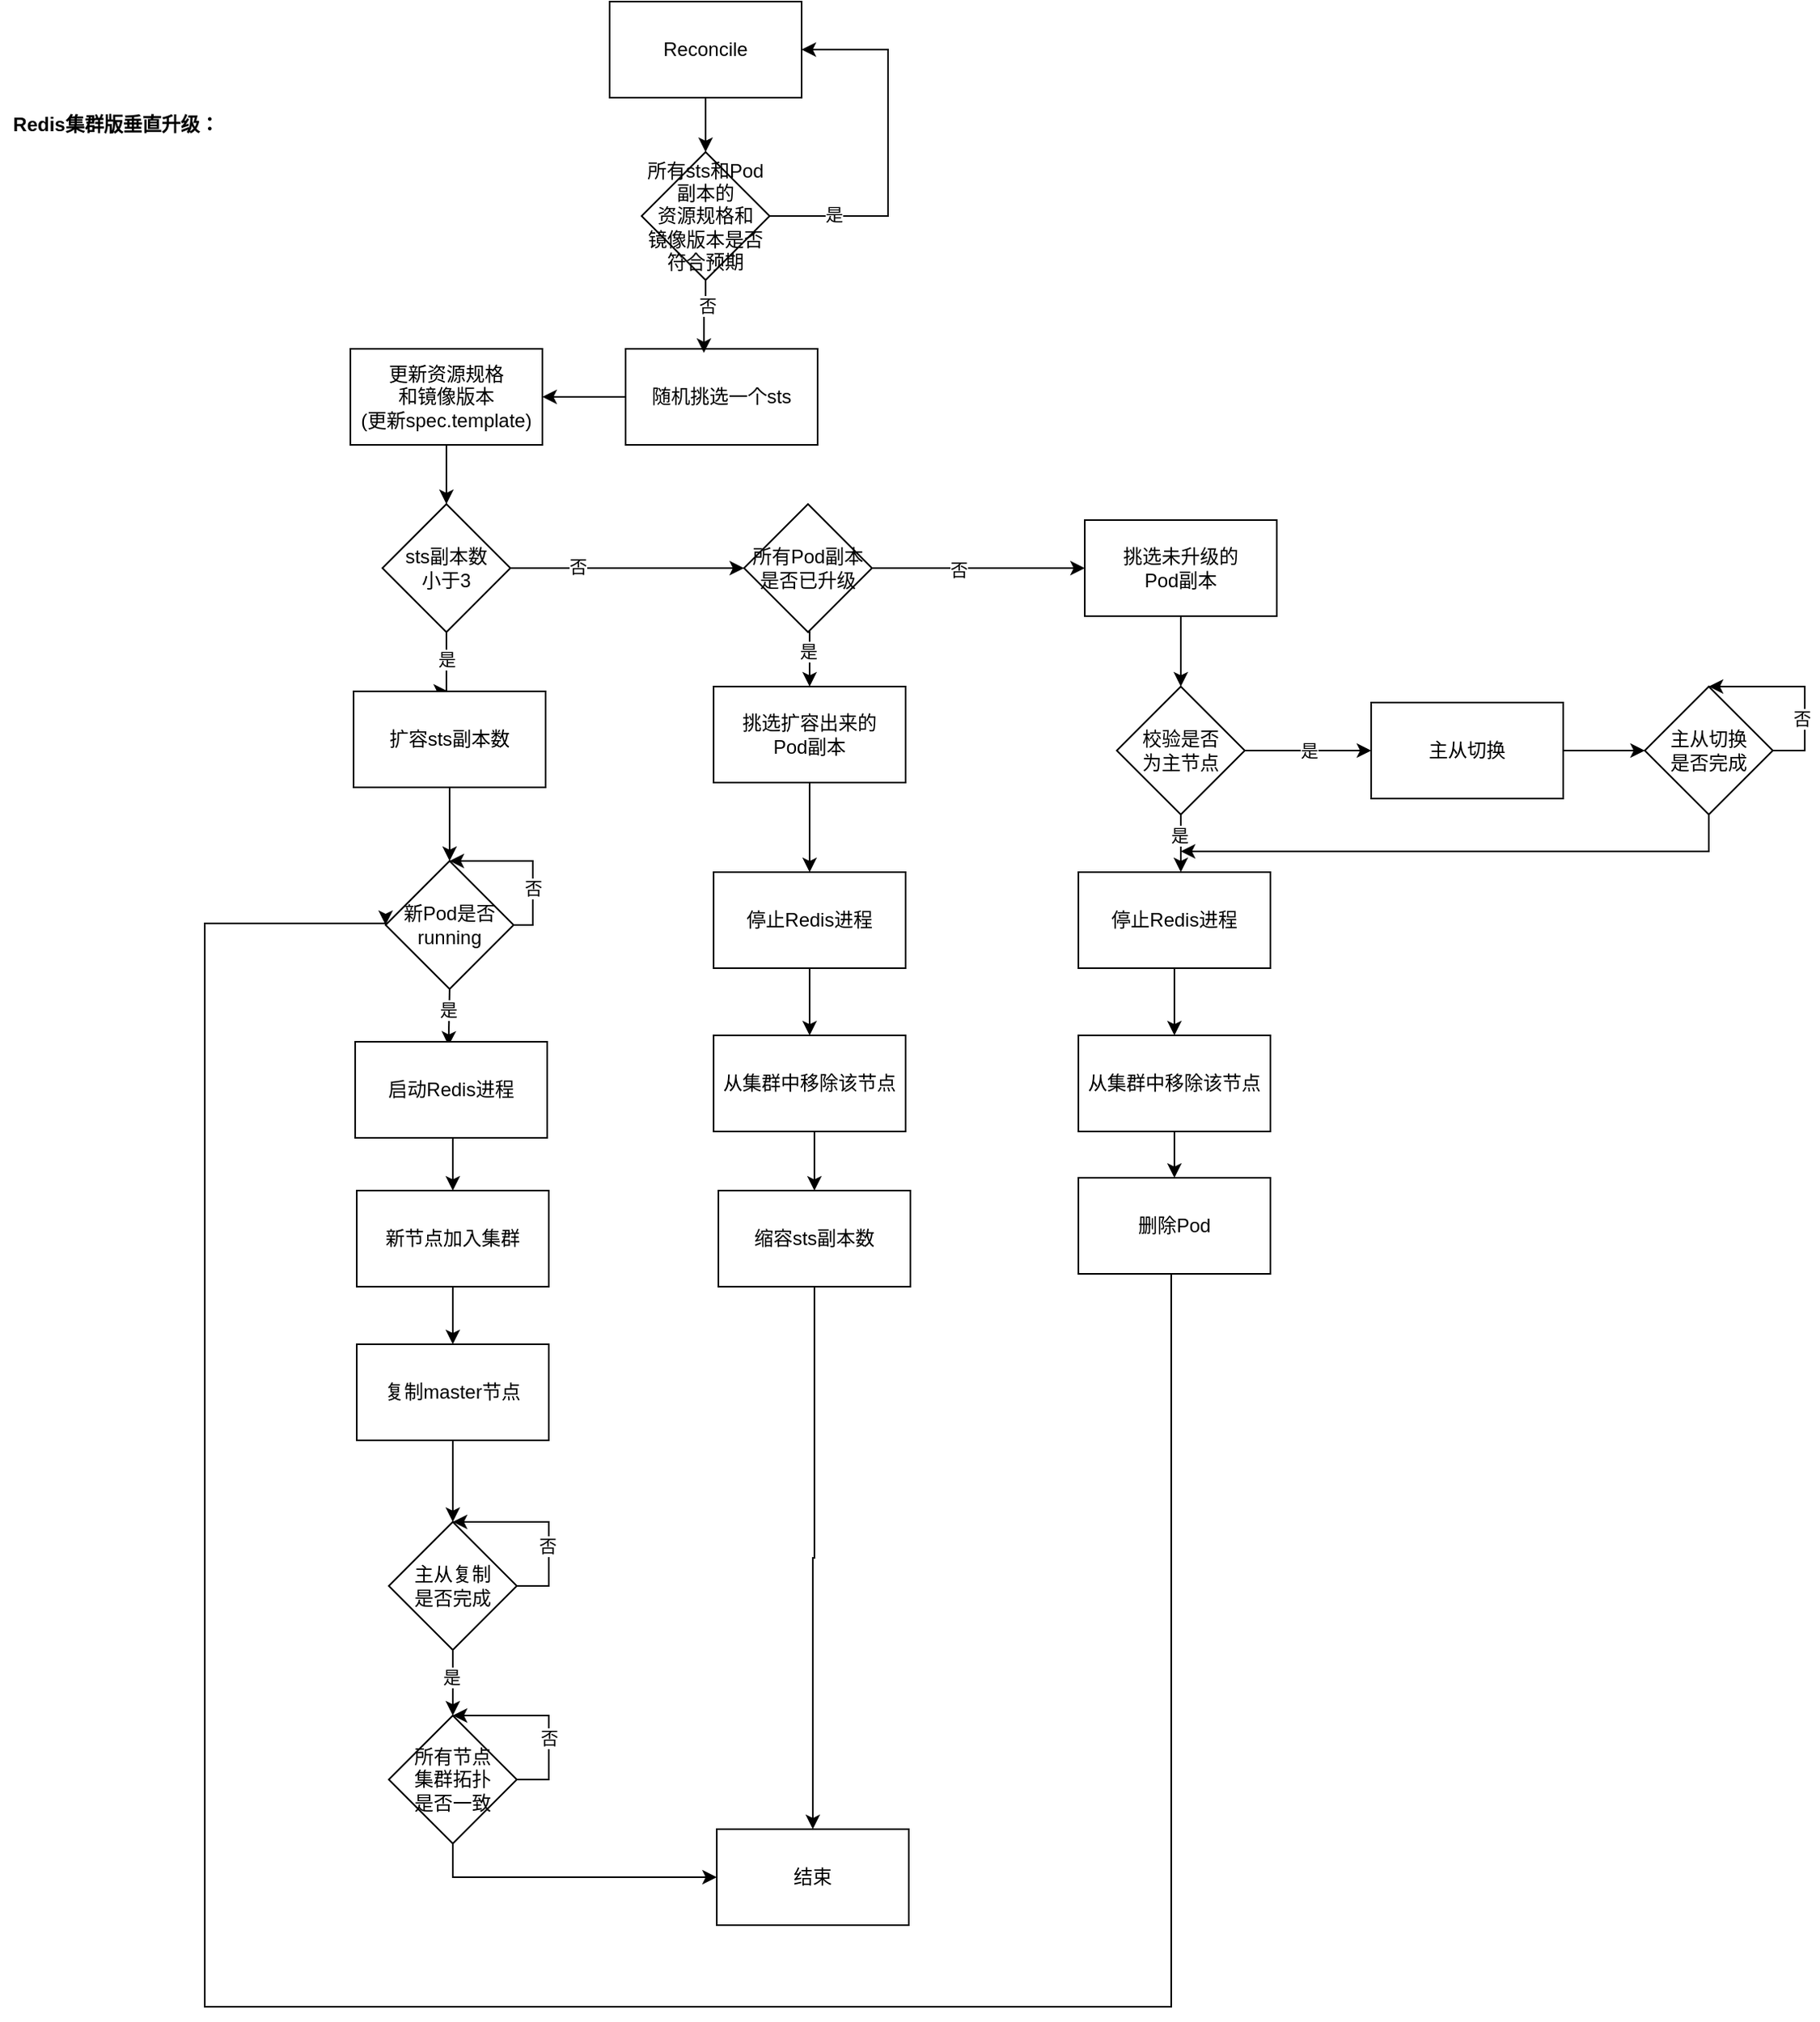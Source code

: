 <mxfile version="21.7.5" type="github">
  <diagram id="rYdwiMb5jvszhZctyrXV" name="第 1 页">
    <mxGraphModel dx="1004" dy="682" grid="0" gridSize="10" guides="1" tooltips="1" connect="1" arrows="1" fold="1" page="0" pageScale="1" pageWidth="1920" pageHeight="1200" math="0" shadow="0">
      <root>
        <mxCell id="0" />
        <mxCell id="1" parent="0" />
        <mxCell id="zc3PDM--odiP0PYMRJm5-90" style="edgeStyle=orthogonalEdgeStyle;rounded=0;orthogonalLoop=1;jettySize=auto;html=1;exitX=0.5;exitY=1;exitDx=0;exitDy=0;" edge="1" parent="1" source="H4AHmsklHaAgQYHNetgv-2" target="zc3PDM--odiP0PYMRJm5-74">
          <mxGeometry relative="1" as="geometry" />
        </mxCell>
        <mxCell id="H4AHmsklHaAgQYHNetgv-2" value="Reconcile" style="rounded=0;whiteSpace=wrap;html=1;" parent="1" vertex="1">
          <mxGeometry x="513" y="132" width="120" height="60" as="geometry" />
        </mxCell>
        <mxCell id="H4AHmsklHaAgQYHNetgv-16" value="&lt;b&gt;Redis集群版垂直升级：&lt;/b&gt;" style="text;html=1;strokeColor=none;fillColor=none;align=center;verticalAlign=middle;whiteSpace=wrap;rounded=0;" parent="1" vertex="1">
          <mxGeometry x="132" y="194" width="145" height="30" as="geometry" />
        </mxCell>
        <mxCell id="zc3PDM--odiP0PYMRJm5-89" style="edgeStyle=orthogonalEdgeStyle;rounded=0;orthogonalLoop=1;jettySize=auto;html=1;exitX=0;exitY=0.5;exitDx=0;exitDy=0;entryX=1;entryY=0.5;entryDx=0;entryDy=0;" edge="1" parent="1" source="wjV-2MAntqy5bPziTcna-1" target="zc3PDM--odiP0PYMRJm5-86">
          <mxGeometry relative="1" as="geometry" />
        </mxCell>
        <mxCell id="wjV-2MAntqy5bPziTcna-1" value="随机挑选一个sts" style="rounded=0;whiteSpace=wrap;html=1;" parent="1" vertex="1">
          <mxGeometry x="523" y="349" width="120" height="60" as="geometry" />
        </mxCell>
        <mxCell id="zc3PDM--odiP0PYMRJm5-50" style="edgeStyle=orthogonalEdgeStyle;rounded=0;orthogonalLoop=1;jettySize=auto;html=1;exitX=0.5;exitY=1;exitDx=0;exitDy=0;entryX=0.5;entryY=0;entryDx=0;entryDy=0;" edge="1" parent="1" source="wjV-2MAntqy5bPziTcna-3">
          <mxGeometry relative="1" as="geometry">
            <mxPoint x="410" y="526" as="sourcePoint" />
            <mxPoint x="412" y="563" as="targetPoint" />
            <Array as="points">
              <mxPoint x="411" y="563" />
            </Array>
          </mxGeometry>
        </mxCell>
        <mxCell id="zc3PDM--odiP0PYMRJm5-54" value="是" style="edgeLabel;html=1;align=center;verticalAlign=middle;resizable=0;points=[];" vertex="1" connectable="0" parent="zc3PDM--odiP0PYMRJm5-50">
          <mxGeometry x="0.018" y="3" relative="1" as="geometry">
            <mxPoint x="-3" y="-3" as="offset" />
          </mxGeometry>
        </mxCell>
        <mxCell id="zc3PDM--odiP0PYMRJm5-53" style="edgeStyle=orthogonalEdgeStyle;rounded=0;orthogonalLoop=1;jettySize=auto;html=1;exitX=1;exitY=0.5;exitDx=0;exitDy=0;entryX=0;entryY=0.5;entryDx=0;entryDy=0;" edge="1" parent="1" source="wjV-2MAntqy5bPziTcna-3" target="zc3PDM--odiP0PYMRJm5-1">
          <mxGeometry relative="1" as="geometry" />
        </mxCell>
        <mxCell id="zc3PDM--odiP0PYMRJm5-55" value="否" style="edgeLabel;html=1;align=center;verticalAlign=middle;resizable=0;points=[];" vertex="1" connectable="0" parent="zc3PDM--odiP0PYMRJm5-53">
          <mxGeometry x="-0.431" y="3" relative="1" as="geometry">
            <mxPoint y="2" as="offset" />
          </mxGeometry>
        </mxCell>
        <mxCell id="wjV-2MAntqy5bPziTcna-3" value="sts副本数&lt;br&gt;小于3" style="rhombus;whiteSpace=wrap;html=1;" parent="1" vertex="1">
          <mxGeometry x="371" y="446" width="80" height="80" as="geometry" />
        </mxCell>
        <mxCell id="zc3PDM--odiP0PYMRJm5-49" style="edgeStyle=orthogonalEdgeStyle;rounded=0;orthogonalLoop=1;jettySize=auto;html=1;exitX=0.5;exitY=1;exitDx=0;exitDy=0;entryX=0.5;entryY=0;entryDx=0;entryDy=0;" edge="1" parent="1" source="wjV-2MAntqy5bPziTcna-4" target="wjV-2MAntqy5bPziTcna-6">
          <mxGeometry relative="1" as="geometry" />
        </mxCell>
        <mxCell id="wjV-2MAntqy5bPziTcna-4" value="扩容sts副本数" style="rounded=0;whiteSpace=wrap;html=1;" parent="1" vertex="1">
          <mxGeometry x="353" y="563" width="120" height="60" as="geometry" />
        </mxCell>
        <mxCell id="zc3PDM--odiP0PYMRJm5-37" style="edgeStyle=orthogonalEdgeStyle;rounded=0;orthogonalLoop=1;jettySize=auto;html=1;exitX=0.5;exitY=1;exitDx=0;exitDy=0;entryX=0.428;entryY=0.04;entryDx=0;entryDy=0;entryPerimeter=0;" edge="1" parent="1" source="wjV-2MAntqy5bPziTcna-6">
          <mxGeometry relative="1" as="geometry">
            <mxPoint x="420" y="749" as="sourcePoint" />
            <mxPoint x="412.36" y="784.4" as="targetPoint" />
          </mxGeometry>
        </mxCell>
        <mxCell id="zc3PDM--odiP0PYMRJm5-45" value="是" style="edgeLabel;html=1;align=center;verticalAlign=middle;resizable=0;points=[];" vertex="1" connectable="0" parent="zc3PDM--odiP0PYMRJm5-37">
          <mxGeometry x="-0.509" y="-2" relative="1" as="geometry">
            <mxPoint x="1" y="4" as="offset" />
          </mxGeometry>
        </mxCell>
        <mxCell id="wjV-2MAntqy5bPziTcna-6" value="新Pod是否running" style="rhombus;whiteSpace=wrap;html=1;" parent="1" vertex="1">
          <mxGeometry x="373" y="669" width="80" height="80" as="geometry" />
        </mxCell>
        <mxCell id="wjV-2MAntqy5bPziTcna-9" style="edgeStyle=orthogonalEdgeStyle;rounded=0;orthogonalLoop=1;jettySize=auto;html=1;exitX=1;exitY=0.5;exitDx=0;exitDy=0;entryX=0.5;entryY=0;entryDx=0;entryDy=0;" parent="1" source="wjV-2MAntqy5bPziTcna-6" target="wjV-2MAntqy5bPziTcna-6" edge="1">
          <mxGeometry relative="1" as="geometry">
            <Array as="points">
              <mxPoint x="465" y="709" />
              <mxPoint x="465" y="669" />
            </Array>
          </mxGeometry>
        </mxCell>
        <mxCell id="zc3PDM--odiP0PYMRJm5-44" value="否" style="edgeLabel;html=1;align=center;verticalAlign=middle;resizable=0;points=[];" vertex="1" connectable="0" parent="wjV-2MAntqy5bPziTcna-9">
          <mxGeometry x="-0.329" relative="1" as="geometry">
            <mxPoint as="offset" />
          </mxGeometry>
        </mxCell>
        <mxCell id="zc3PDM--odiP0PYMRJm5-38" style="edgeStyle=orthogonalEdgeStyle;rounded=0;orthogonalLoop=1;jettySize=auto;html=1;exitX=0.5;exitY=1;exitDx=0;exitDy=0;entryX=0.5;entryY=0;entryDx=0;entryDy=0;" edge="1" parent="1" source="wjV-2MAntqy5bPziTcna-10" target="wjV-2MAntqy5bPziTcna-11">
          <mxGeometry relative="1" as="geometry" />
        </mxCell>
        <mxCell id="wjV-2MAntqy5bPziTcna-10" value="启动Redis进程" style="rounded=0;whiteSpace=wrap;html=1;" parent="1" vertex="1">
          <mxGeometry x="354" y="782" width="120" height="60" as="geometry" />
        </mxCell>
        <mxCell id="zc3PDM--odiP0PYMRJm5-39" style="edgeStyle=orthogonalEdgeStyle;rounded=0;orthogonalLoop=1;jettySize=auto;html=1;exitX=0.5;exitY=1;exitDx=0;exitDy=0;entryX=0.5;entryY=0;entryDx=0;entryDy=0;" edge="1" parent="1" source="wjV-2MAntqy5bPziTcna-11" target="zc3PDM--odiP0PYMRJm5-18">
          <mxGeometry relative="1" as="geometry" />
        </mxCell>
        <mxCell id="wjV-2MAntqy5bPziTcna-11" value="新节点加入集群" style="rounded=0;whiteSpace=wrap;html=1;" parent="1" vertex="1">
          <mxGeometry x="355" y="875" width="120" height="60" as="geometry" />
        </mxCell>
        <mxCell id="zc3PDM--odiP0PYMRJm5-56" style="edgeStyle=orthogonalEdgeStyle;rounded=0;orthogonalLoop=1;jettySize=auto;html=1;exitX=0.5;exitY=1;exitDx=0;exitDy=0;entryX=0.5;entryY=0;entryDx=0;entryDy=0;" edge="1" parent="1" source="zc3PDM--odiP0PYMRJm5-1" target="zc3PDM--odiP0PYMRJm5-2">
          <mxGeometry relative="1" as="geometry" />
        </mxCell>
        <mxCell id="zc3PDM--odiP0PYMRJm5-63" value="是" style="edgeLabel;html=1;align=center;verticalAlign=middle;resizable=0;points=[];" vertex="1" connectable="0" parent="zc3PDM--odiP0PYMRJm5-56">
          <mxGeometry x="-0.514" y="2" relative="1" as="geometry">
            <mxPoint x="-3" y="4" as="offset" />
          </mxGeometry>
        </mxCell>
        <mxCell id="zc3PDM--odiP0PYMRJm5-60" style="edgeStyle=orthogonalEdgeStyle;rounded=0;orthogonalLoop=1;jettySize=auto;html=1;exitX=1;exitY=0.5;exitDx=0;exitDy=0;entryX=0;entryY=0.5;entryDx=0;entryDy=0;" edge="1" parent="1" source="zc3PDM--odiP0PYMRJm5-1" target="zc3PDM--odiP0PYMRJm5-6">
          <mxGeometry relative="1" as="geometry" />
        </mxCell>
        <mxCell id="zc3PDM--odiP0PYMRJm5-61" value="否" style="edgeLabel;html=1;align=center;verticalAlign=middle;resizable=0;points=[];" vertex="1" connectable="0" parent="zc3PDM--odiP0PYMRJm5-60">
          <mxGeometry x="-0.194" relative="1" as="geometry">
            <mxPoint y="1" as="offset" />
          </mxGeometry>
        </mxCell>
        <mxCell id="zc3PDM--odiP0PYMRJm5-1" value="所有Pod副本&lt;br&gt;是否已升级" style="rhombus;whiteSpace=wrap;html=1;" vertex="1" parent="1">
          <mxGeometry x="597" y="446" width="80" height="80" as="geometry" />
        </mxCell>
        <mxCell id="zc3PDM--odiP0PYMRJm5-57" style="edgeStyle=orthogonalEdgeStyle;rounded=0;orthogonalLoop=1;jettySize=auto;html=1;exitX=0.5;exitY=1;exitDx=0;exitDy=0;entryX=0.5;entryY=0;entryDx=0;entryDy=0;" edge="1" parent="1" source="zc3PDM--odiP0PYMRJm5-2" target="zc3PDM--odiP0PYMRJm5-3">
          <mxGeometry relative="1" as="geometry" />
        </mxCell>
        <mxCell id="zc3PDM--odiP0PYMRJm5-2" value="挑选扩容出来的&lt;br&gt;Pod副本" style="rounded=0;whiteSpace=wrap;html=1;" vertex="1" parent="1">
          <mxGeometry x="578" y="560" width="120" height="60" as="geometry" />
        </mxCell>
        <mxCell id="zc3PDM--odiP0PYMRJm5-58" style="edgeStyle=orthogonalEdgeStyle;rounded=0;orthogonalLoop=1;jettySize=auto;html=1;exitX=0.5;exitY=1;exitDx=0;exitDy=0;" edge="1" parent="1" source="zc3PDM--odiP0PYMRJm5-3" target="zc3PDM--odiP0PYMRJm5-4">
          <mxGeometry relative="1" as="geometry" />
        </mxCell>
        <mxCell id="zc3PDM--odiP0PYMRJm5-3" value="停止Redis进程" style="rounded=0;whiteSpace=wrap;html=1;" vertex="1" parent="1">
          <mxGeometry x="578" y="676" width="120" height="60" as="geometry" />
        </mxCell>
        <mxCell id="zc3PDM--odiP0PYMRJm5-59" style="edgeStyle=orthogonalEdgeStyle;rounded=0;orthogonalLoop=1;jettySize=auto;html=1;exitX=0.5;exitY=1;exitDx=0;exitDy=0;entryX=0.5;entryY=0;entryDx=0;entryDy=0;" edge="1" parent="1" source="zc3PDM--odiP0PYMRJm5-4" target="zc3PDM--odiP0PYMRJm5-5">
          <mxGeometry relative="1" as="geometry" />
        </mxCell>
        <mxCell id="zc3PDM--odiP0PYMRJm5-4" value="从集群中移除该节点" style="rounded=0;whiteSpace=wrap;html=1;" vertex="1" parent="1">
          <mxGeometry x="578" y="778" width="120" height="60" as="geometry" />
        </mxCell>
        <mxCell id="zc3PDM--odiP0PYMRJm5-73" style="edgeStyle=orthogonalEdgeStyle;rounded=0;orthogonalLoop=1;jettySize=auto;html=1;exitX=0.5;exitY=1;exitDx=0;exitDy=0;" edge="1" parent="1" source="zc3PDM--odiP0PYMRJm5-5" target="zc3PDM--odiP0PYMRJm5-47">
          <mxGeometry relative="1" as="geometry" />
        </mxCell>
        <mxCell id="zc3PDM--odiP0PYMRJm5-5" value="缩容sts副本数" style="rounded=0;whiteSpace=wrap;html=1;" vertex="1" parent="1">
          <mxGeometry x="581" y="875" width="120" height="60" as="geometry" />
        </mxCell>
        <mxCell id="zc3PDM--odiP0PYMRJm5-62" style="edgeStyle=orthogonalEdgeStyle;rounded=0;orthogonalLoop=1;jettySize=auto;html=1;exitX=0.5;exitY=1;exitDx=0;exitDy=0;entryX=0.5;entryY=0;entryDx=0;entryDy=0;" edge="1" parent="1" source="zc3PDM--odiP0PYMRJm5-6" target="zc3PDM--odiP0PYMRJm5-30">
          <mxGeometry relative="1" as="geometry" />
        </mxCell>
        <mxCell id="zc3PDM--odiP0PYMRJm5-6" value="挑选未升级的&lt;br&gt;Pod副本" style="rounded=0;whiteSpace=wrap;html=1;" vertex="1" parent="1">
          <mxGeometry x="810" y="456" width="120" height="60" as="geometry" />
        </mxCell>
        <mxCell id="zc3PDM--odiP0PYMRJm5-65" style="edgeStyle=orthogonalEdgeStyle;rounded=0;orthogonalLoop=1;jettySize=auto;html=1;exitX=1;exitY=0.5;exitDx=0;exitDy=0;entryX=0;entryY=0.5;entryDx=0;entryDy=0;" edge="1" parent="1" source="zc3PDM--odiP0PYMRJm5-8" target="zc3PDM--odiP0PYMRJm5-32">
          <mxGeometry relative="1" as="geometry" />
        </mxCell>
        <mxCell id="zc3PDM--odiP0PYMRJm5-8" value="主从切换" style="rounded=0;whiteSpace=wrap;html=1;" vertex="1" parent="1">
          <mxGeometry x="989" y="570" width="120" height="60" as="geometry" />
        </mxCell>
        <mxCell id="zc3PDM--odiP0PYMRJm5-71" style="edgeStyle=orthogonalEdgeStyle;rounded=0;orthogonalLoop=1;jettySize=auto;html=1;exitX=0.5;exitY=1;exitDx=0;exitDy=0;entryX=0.5;entryY=0;entryDx=0;entryDy=0;" edge="1" parent="1" source="zc3PDM--odiP0PYMRJm5-10" target="zc3PDM--odiP0PYMRJm5-11">
          <mxGeometry relative="1" as="geometry" />
        </mxCell>
        <mxCell id="zc3PDM--odiP0PYMRJm5-10" value="停止Redis进程" style="rounded=0;whiteSpace=wrap;html=1;" vertex="1" parent="1">
          <mxGeometry x="806" y="676" width="120" height="60" as="geometry" />
        </mxCell>
        <mxCell id="zc3PDM--odiP0PYMRJm5-72" style="edgeStyle=orthogonalEdgeStyle;rounded=0;orthogonalLoop=1;jettySize=auto;html=1;exitX=0.5;exitY=1;exitDx=0;exitDy=0;entryX=0.5;entryY=0;entryDx=0;entryDy=0;" edge="1" parent="1" source="zc3PDM--odiP0PYMRJm5-11" target="zc3PDM--odiP0PYMRJm5-12">
          <mxGeometry relative="1" as="geometry" />
        </mxCell>
        <mxCell id="zc3PDM--odiP0PYMRJm5-11" value="从集群中移除该节点" style="rounded=0;whiteSpace=wrap;html=1;" vertex="1" parent="1">
          <mxGeometry x="806" y="778" width="120" height="60" as="geometry" />
        </mxCell>
        <mxCell id="zc3PDM--odiP0PYMRJm5-36" style="edgeStyle=orthogonalEdgeStyle;rounded=0;orthogonalLoop=1;jettySize=auto;html=1;exitX=0.5;exitY=1;exitDx=0;exitDy=0;entryX=0;entryY=0.5;entryDx=0;entryDy=0;" edge="1" parent="1" target="wjV-2MAntqy5bPziTcna-6">
          <mxGeometry relative="1" as="geometry">
            <mxPoint x="864" y="926" as="sourcePoint" />
            <mxPoint x="362" y="708" as="targetPoint" />
            <Array as="points">
              <mxPoint x="864" y="1385" />
              <mxPoint x="260" y="1385" />
              <mxPoint x="260" y="708" />
            </Array>
          </mxGeometry>
        </mxCell>
        <mxCell id="zc3PDM--odiP0PYMRJm5-12" value="删除Pod" style="rounded=0;whiteSpace=wrap;html=1;" vertex="1" parent="1">
          <mxGeometry x="806" y="867" width="120" height="60" as="geometry" />
        </mxCell>
        <mxCell id="zc3PDM--odiP0PYMRJm5-40" style="edgeStyle=orthogonalEdgeStyle;rounded=0;orthogonalLoop=1;jettySize=auto;html=1;exitX=0.5;exitY=1;exitDx=0;exitDy=0;entryX=0.5;entryY=0;entryDx=0;entryDy=0;" edge="1" parent="1" source="zc3PDM--odiP0PYMRJm5-18" target="zc3PDM--odiP0PYMRJm5-27">
          <mxGeometry relative="1" as="geometry" />
        </mxCell>
        <mxCell id="zc3PDM--odiP0PYMRJm5-18" value="复制master节点" style="rounded=0;whiteSpace=wrap;html=1;" vertex="1" parent="1">
          <mxGeometry x="355" y="971" width="120" height="60" as="geometry" />
        </mxCell>
        <mxCell id="zc3PDM--odiP0PYMRJm5-41" style="edgeStyle=orthogonalEdgeStyle;rounded=0;orthogonalLoop=1;jettySize=auto;html=1;exitX=0.5;exitY=1;exitDx=0;exitDy=0;entryX=0.5;entryY=0;entryDx=0;entryDy=0;" edge="1" parent="1" source="zc3PDM--odiP0PYMRJm5-27" target="zc3PDM--odiP0PYMRJm5-34">
          <mxGeometry relative="1" as="geometry" />
        </mxCell>
        <mxCell id="zc3PDM--odiP0PYMRJm5-43" value="是" style="edgeLabel;html=1;align=center;verticalAlign=middle;resizable=0;points=[];" vertex="1" connectable="0" parent="zc3PDM--odiP0PYMRJm5-41">
          <mxGeometry x="-0.488" y="-1" relative="1" as="geometry">
            <mxPoint y="6" as="offset" />
          </mxGeometry>
        </mxCell>
        <mxCell id="zc3PDM--odiP0PYMRJm5-27" value="主从复制&lt;br&gt;是否完成" style="rhombus;whiteSpace=wrap;html=1;" vertex="1" parent="1">
          <mxGeometry x="375" y="1082" width="80" height="80" as="geometry" />
        </mxCell>
        <mxCell id="zc3PDM--odiP0PYMRJm5-28" style="edgeStyle=orthogonalEdgeStyle;rounded=0;orthogonalLoop=1;jettySize=auto;html=1;exitX=1;exitY=0.5;exitDx=0;exitDy=0;entryX=0.5;entryY=0;entryDx=0;entryDy=0;" edge="1" parent="1" source="zc3PDM--odiP0PYMRJm5-27" target="zc3PDM--odiP0PYMRJm5-27">
          <mxGeometry relative="1" as="geometry">
            <Array as="points">
              <mxPoint x="475" y="1122" />
              <mxPoint x="475" y="1082" />
            </Array>
          </mxGeometry>
        </mxCell>
        <mxCell id="zc3PDM--odiP0PYMRJm5-42" value="否" style="edgeLabel;html=1;align=center;verticalAlign=middle;resizable=0;points=[];" vertex="1" connectable="0" parent="zc3PDM--odiP0PYMRJm5-28">
          <mxGeometry x="-0.237" y="1" relative="1" as="geometry">
            <mxPoint y="1" as="offset" />
          </mxGeometry>
        </mxCell>
        <mxCell id="zc3PDM--odiP0PYMRJm5-67" style="edgeStyle=orthogonalEdgeStyle;rounded=0;orthogonalLoop=1;jettySize=auto;html=1;exitX=0.5;exitY=1;exitDx=0;exitDy=0;" edge="1" parent="1" source="zc3PDM--odiP0PYMRJm5-30" target="zc3PDM--odiP0PYMRJm5-10">
          <mxGeometry relative="1" as="geometry">
            <Array as="points">
              <mxPoint x="870" y="668" />
              <mxPoint x="870" y="668" />
            </Array>
          </mxGeometry>
        </mxCell>
        <mxCell id="zc3PDM--odiP0PYMRJm5-68" value="是" style="edgeLabel;html=1;align=center;verticalAlign=middle;resizable=0;points=[];" vertex="1" connectable="0" parent="zc3PDM--odiP0PYMRJm5-67">
          <mxGeometry x="-0.075" y="-3" relative="1" as="geometry">
            <mxPoint x="2" y="-4" as="offset" />
          </mxGeometry>
        </mxCell>
        <mxCell id="zc3PDM--odiP0PYMRJm5-30" value="校验是否&lt;br&gt;为主节点" style="rhombus;whiteSpace=wrap;html=1;" vertex="1" parent="1">
          <mxGeometry x="830" y="560" width="80" height="80" as="geometry" />
        </mxCell>
        <mxCell id="zc3PDM--odiP0PYMRJm5-31" style="edgeStyle=orthogonalEdgeStyle;rounded=0;orthogonalLoop=1;jettySize=auto;html=1;exitX=1;exitY=0.5;exitDx=0;exitDy=0;entryX=0;entryY=0.5;entryDx=0;entryDy=0;" edge="1" parent="1" source="zc3PDM--odiP0PYMRJm5-30" target="zc3PDM--odiP0PYMRJm5-8">
          <mxGeometry relative="1" as="geometry">
            <Array as="points">
              <mxPoint x="984" y="600" />
            </Array>
          </mxGeometry>
        </mxCell>
        <mxCell id="zc3PDM--odiP0PYMRJm5-64" value="是" style="edgeLabel;html=1;align=center;verticalAlign=middle;resizable=0;points=[];" vertex="1" connectable="0" parent="zc3PDM--odiP0PYMRJm5-31">
          <mxGeometry x="0.013" y="-2" relative="1" as="geometry">
            <mxPoint y="-2" as="offset" />
          </mxGeometry>
        </mxCell>
        <mxCell id="zc3PDM--odiP0PYMRJm5-69" style="edgeStyle=orthogonalEdgeStyle;rounded=0;orthogonalLoop=1;jettySize=auto;html=1;exitX=0.5;exitY=1;exitDx=0;exitDy=0;" edge="1" parent="1">
          <mxGeometry relative="1" as="geometry">
            <mxPoint x="870" y="663" as="targetPoint" />
            <mxPoint x="1200" y="636" as="sourcePoint" />
            <Array as="points">
              <mxPoint x="1200" y="663" />
            </Array>
          </mxGeometry>
        </mxCell>
        <mxCell id="zc3PDM--odiP0PYMRJm5-32" value="主从切换&lt;br&gt;是否完成" style="rhombus;whiteSpace=wrap;html=1;" vertex="1" parent="1">
          <mxGeometry x="1160" y="560" width="80" height="80" as="geometry" />
        </mxCell>
        <mxCell id="zc3PDM--odiP0PYMRJm5-33" style="edgeStyle=orthogonalEdgeStyle;rounded=0;orthogonalLoop=1;jettySize=auto;html=1;exitX=1;exitY=0.5;exitDx=0;exitDy=0;entryX=0.5;entryY=0;entryDx=0;entryDy=0;" edge="1" parent="1" source="zc3PDM--odiP0PYMRJm5-32" target="zc3PDM--odiP0PYMRJm5-32">
          <mxGeometry relative="1" as="geometry">
            <Array as="points">
              <mxPoint x="1260" y="600" />
              <mxPoint x="1260" y="560" />
            </Array>
          </mxGeometry>
        </mxCell>
        <mxCell id="zc3PDM--odiP0PYMRJm5-66" value="否" style="edgeLabel;html=1;align=center;verticalAlign=middle;resizable=0;points=[];" vertex="1" connectable="0" parent="zc3PDM--odiP0PYMRJm5-33">
          <mxGeometry x="-0.308" y="-2" relative="1" as="geometry">
            <mxPoint x="-4" y="1" as="offset" />
          </mxGeometry>
        </mxCell>
        <mxCell id="zc3PDM--odiP0PYMRJm5-48" style="edgeStyle=orthogonalEdgeStyle;rounded=0;orthogonalLoop=1;jettySize=auto;html=1;exitX=0.5;exitY=1;exitDx=0;exitDy=0;entryX=0;entryY=0.5;entryDx=0;entryDy=0;" edge="1" parent="1" source="zc3PDM--odiP0PYMRJm5-34" target="zc3PDM--odiP0PYMRJm5-47">
          <mxGeometry relative="1" as="geometry" />
        </mxCell>
        <mxCell id="zc3PDM--odiP0PYMRJm5-34" value="所有节点&lt;br&gt;集群拓扑&lt;br&gt;是否一致" style="rhombus;whiteSpace=wrap;html=1;" vertex="1" parent="1">
          <mxGeometry x="375" y="1203" width="80" height="80" as="geometry" />
        </mxCell>
        <mxCell id="zc3PDM--odiP0PYMRJm5-35" style="edgeStyle=orthogonalEdgeStyle;rounded=0;orthogonalLoop=1;jettySize=auto;html=1;exitX=1;exitY=0.5;exitDx=0;exitDy=0;entryX=0.5;entryY=0;entryDx=0;entryDy=0;" edge="1" parent="1" source="zc3PDM--odiP0PYMRJm5-34" target="zc3PDM--odiP0PYMRJm5-34">
          <mxGeometry relative="1" as="geometry">
            <Array as="points">
              <mxPoint x="475" y="1243" />
              <mxPoint x="475" y="1203" />
            </Array>
          </mxGeometry>
        </mxCell>
        <mxCell id="zc3PDM--odiP0PYMRJm5-46" value="否" style="edgeLabel;html=1;align=center;verticalAlign=middle;resizable=0;points=[];" vertex="1" connectable="0" parent="zc3PDM--odiP0PYMRJm5-35">
          <mxGeometry x="-0.242" relative="1" as="geometry">
            <mxPoint y="-1" as="offset" />
          </mxGeometry>
        </mxCell>
        <mxCell id="zc3PDM--odiP0PYMRJm5-47" value="结束" style="rounded=0;whiteSpace=wrap;html=1;" vertex="1" parent="1">
          <mxGeometry x="580" y="1274" width="120" height="60" as="geometry" />
        </mxCell>
        <mxCell id="zc3PDM--odiP0PYMRJm5-82" style="edgeStyle=orthogonalEdgeStyle;rounded=0;orthogonalLoop=1;jettySize=auto;html=1;exitX=0.5;exitY=1;exitDx=0;exitDy=0;entryX=0.408;entryY=0.042;entryDx=0;entryDy=0;entryPerimeter=0;" edge="1" parent="1" source="zc3PDM--odiP0PYMRJm5-74" target="wjV-2MAntqy5bPziTcna-1">
          <mxGeometry relative="1" as="geometry" />
        </mxCell>
        <mxCell id="zc3PDM--odiP0PYMRJm5-83" value="否" style="edgeLabel;html=1;align=center;verticalAlign=middle;resizable=0;points=[];" vertex="1" connectable="0" parent="zc3PDM--odiP0PYMRJm5-82">
          <mxGeometry x="-0.312" y="1" relative="1" as="geometry">
            <mxPoint as="offset" />
          </mxGeometry>
        </mxCell>
        <mxCell id="zc3PDM--odiP0PYMRJm5-74" value="所有sts和Pod副本的&lt;br&gt;资源规格和&lt;br&gt;镜像版本是否符合预期" style="rhombus;whiteSpace=wrap;html=1;" vertex="1" parent="1">
          <mxGeometry x="533" y="226" width="80" height="80" as="geometry" />
        </mxCell>
        <mxCell id="zc3PDM--odiP0PYMRJm5-75" style="edgeStyle=orthogonalEdgeStyle;rounded=0;orthogonalLoop=1;jettySize=auto;html=1;exitX=1;exitY=0.5;exitDx=0;exitDy=0;entryX=1;entryY=0.5;entryDx=0;entryDy=0;" edge="1" parent="1" source="zc3PDM--odiP0PYMRJm5-74" target="H4AHmsklHaAgQYHNetgv-2">
          <mxGeometry relative="1" as="geometry">
            <Array as="points">
              <mxPoint x="687" y="266" />
              <mxPoint x="687" y="162" />
            </Array>
            <mxPoint x="696.12" y="265.64" as="targetPoint" />
          </mxGeometry>
        </mxCell>
        <mxCell id="zc3PDM--odiP0PYMRJm5-84" value="是" style="edgeLabel;html=1;align=center;verticalAlign=middle;resizable=0;points=[];" vertex="1" connectable="0" parent="zc3PDM--odiP0PYMRJm5-75">
          <mxGeometry x="-0.659" y="-1" relative="1" as="geometry">
            <mxPoint y="-2" as="offset" />
          </mxGeometry>
        </mxCell>
        <mxCell id="zc3PDM--odiP0PYMRJm5-88" style="edgeStyle=orthogonalEdgeStyle;rounded=0;orthogonalLoop=1;jettySize=auto;html=1;exitX=0.5;exitY=1;exitDx=0;exitDy=0;entryX=0.5;entryY=0;entryDx=0;entryDy=0;" edge="1" parent="1" source="zc3PDM--odiP0PYMRJm5-86" target="wjV-2MAntqy5bPziTcna-3">
          <mxGeometry relative="1" as="geometry" />
        </mxCell>
        <mxCell id="zc3PDM--odiP0PYMRJm5-86" value="更新资源规格&lt;br&gt;和镜像版本&lt;br&gt;(更新spec.template)" style="rounded=0;whiteSpace=wrap;html=1;" vertex="1" parent="1">
          <mxGeometry x="351" y="349" width="120" height="60" as="geometry" />
        </mxCell>
      </root>
    </mxGraphModel>
  </diagram>
</mxfile>
